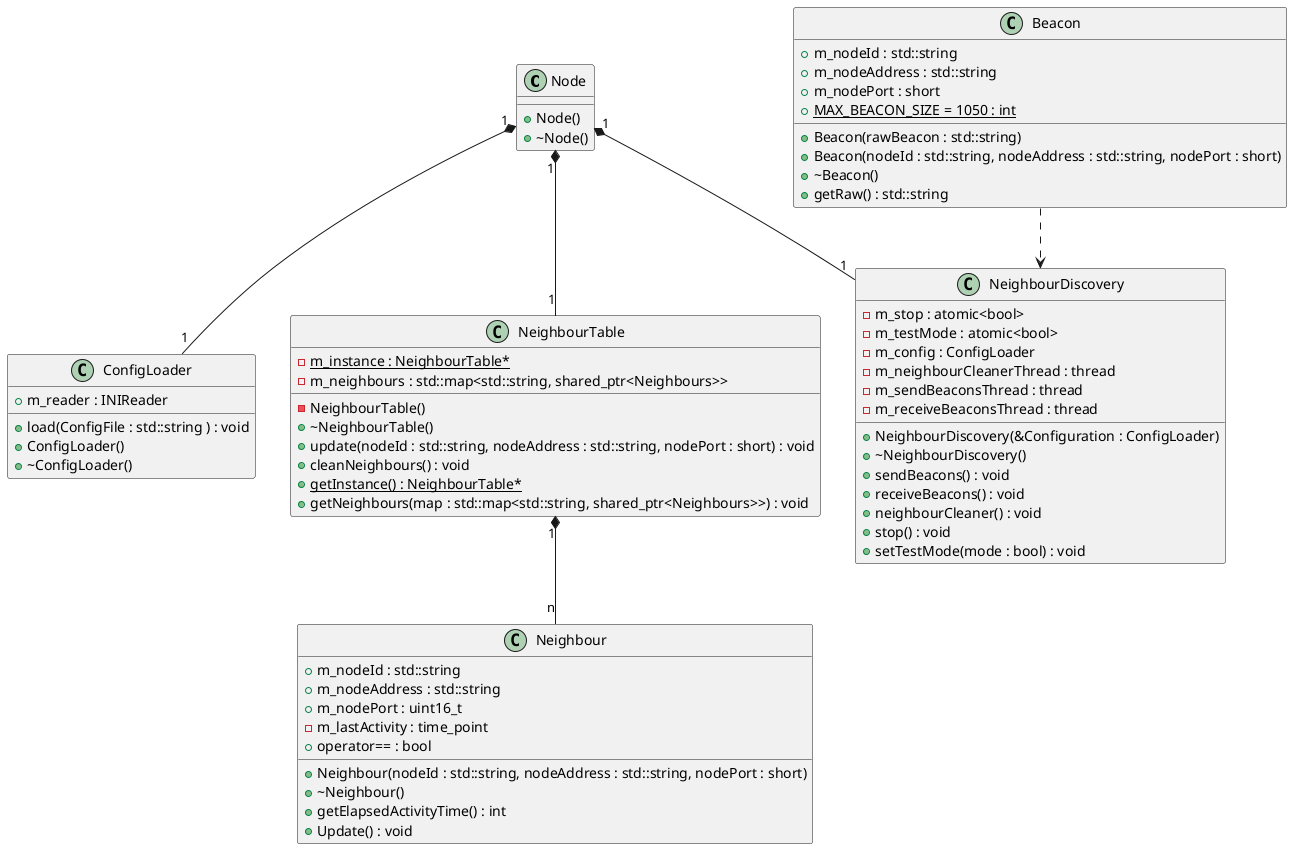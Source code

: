 @startuml

class Node {
	+Node()
	+~Node()
}

class ConfigLoader {
	+m_reader : INIReader
	+load(ConfigFile : std::string ) : void
	+ConfigLoader()
	+~ConfigLoader()
}

class Neighbour {
	+m_nodeId : std::string
	+m_nodeAddress : std::string
	+m_nodePort : uint16_t
	-m_lastActivity : time_point
	+Neighbour(nodeId : std::string, nodeAddress : std::string, nodePort : short)
	+~Neighbour()
	+getElapsedActivityTime() : int
	+Update() : void
	+operator== : bool
}

class NeighbourTable {
 	-{static} m_instance : NeighbourTable*
 	-m_neighbours : std::map<std::string, shared_ptr<Neighbours>>
	-NeighbourTable()
	+~NeighbourTable()
	+update(nodeId : std::string, nodeAddress : std::string, nodePort : short) : void
	+cleanNeighbours() : void
	+getInstance() : {static} NeighbourTable*
	+getNeighbours(map : std::map<std::string, shared_ptr<Neighbours>>) : void
}

class NeighbourDiscovery {
	-m_stop : atomic<bool>
	-m_testMode : atomic<bool>
	-m_config : ConfigLoader
	-m_neighbourCleanerThread : thread
	-m_sendBeaconsThread : thread
	-m_receiveBeaconsThread : thread
	+NeighbourDiscovery(&Configuration : ConfigLoader)
	+~NeighbourDiscovery()
	+sendBeacons() : void
	+receiveBeacons() : void
	+neighbourCleaner() : void
	+stop() : void
	+setTestMode(mode : bool) : void
}

class Beacon {
	+m_nodeId : std::string
	+m_nodeAddress : std::string
	+m_nodePort : short
	+{static} MAX_BEACON_SIZE = 1050 : int
	+Beacon(rawBeacon : std::string)
	+Beacon(nodeId : std::string, nodeAddress : std::string, nodePort : short)
	+~Beacon()
	+getRaw() : std::string
}

Node "1" *-- "1" ConfigLoader
Node "1" *-- "1" NeighbourDiscovery
Beacon ..> NeighbourDiscovery
Node "1" *-- "1" NeighbourTable
NeighbourTable "1" *-- "n" Neighbour

@enduml
